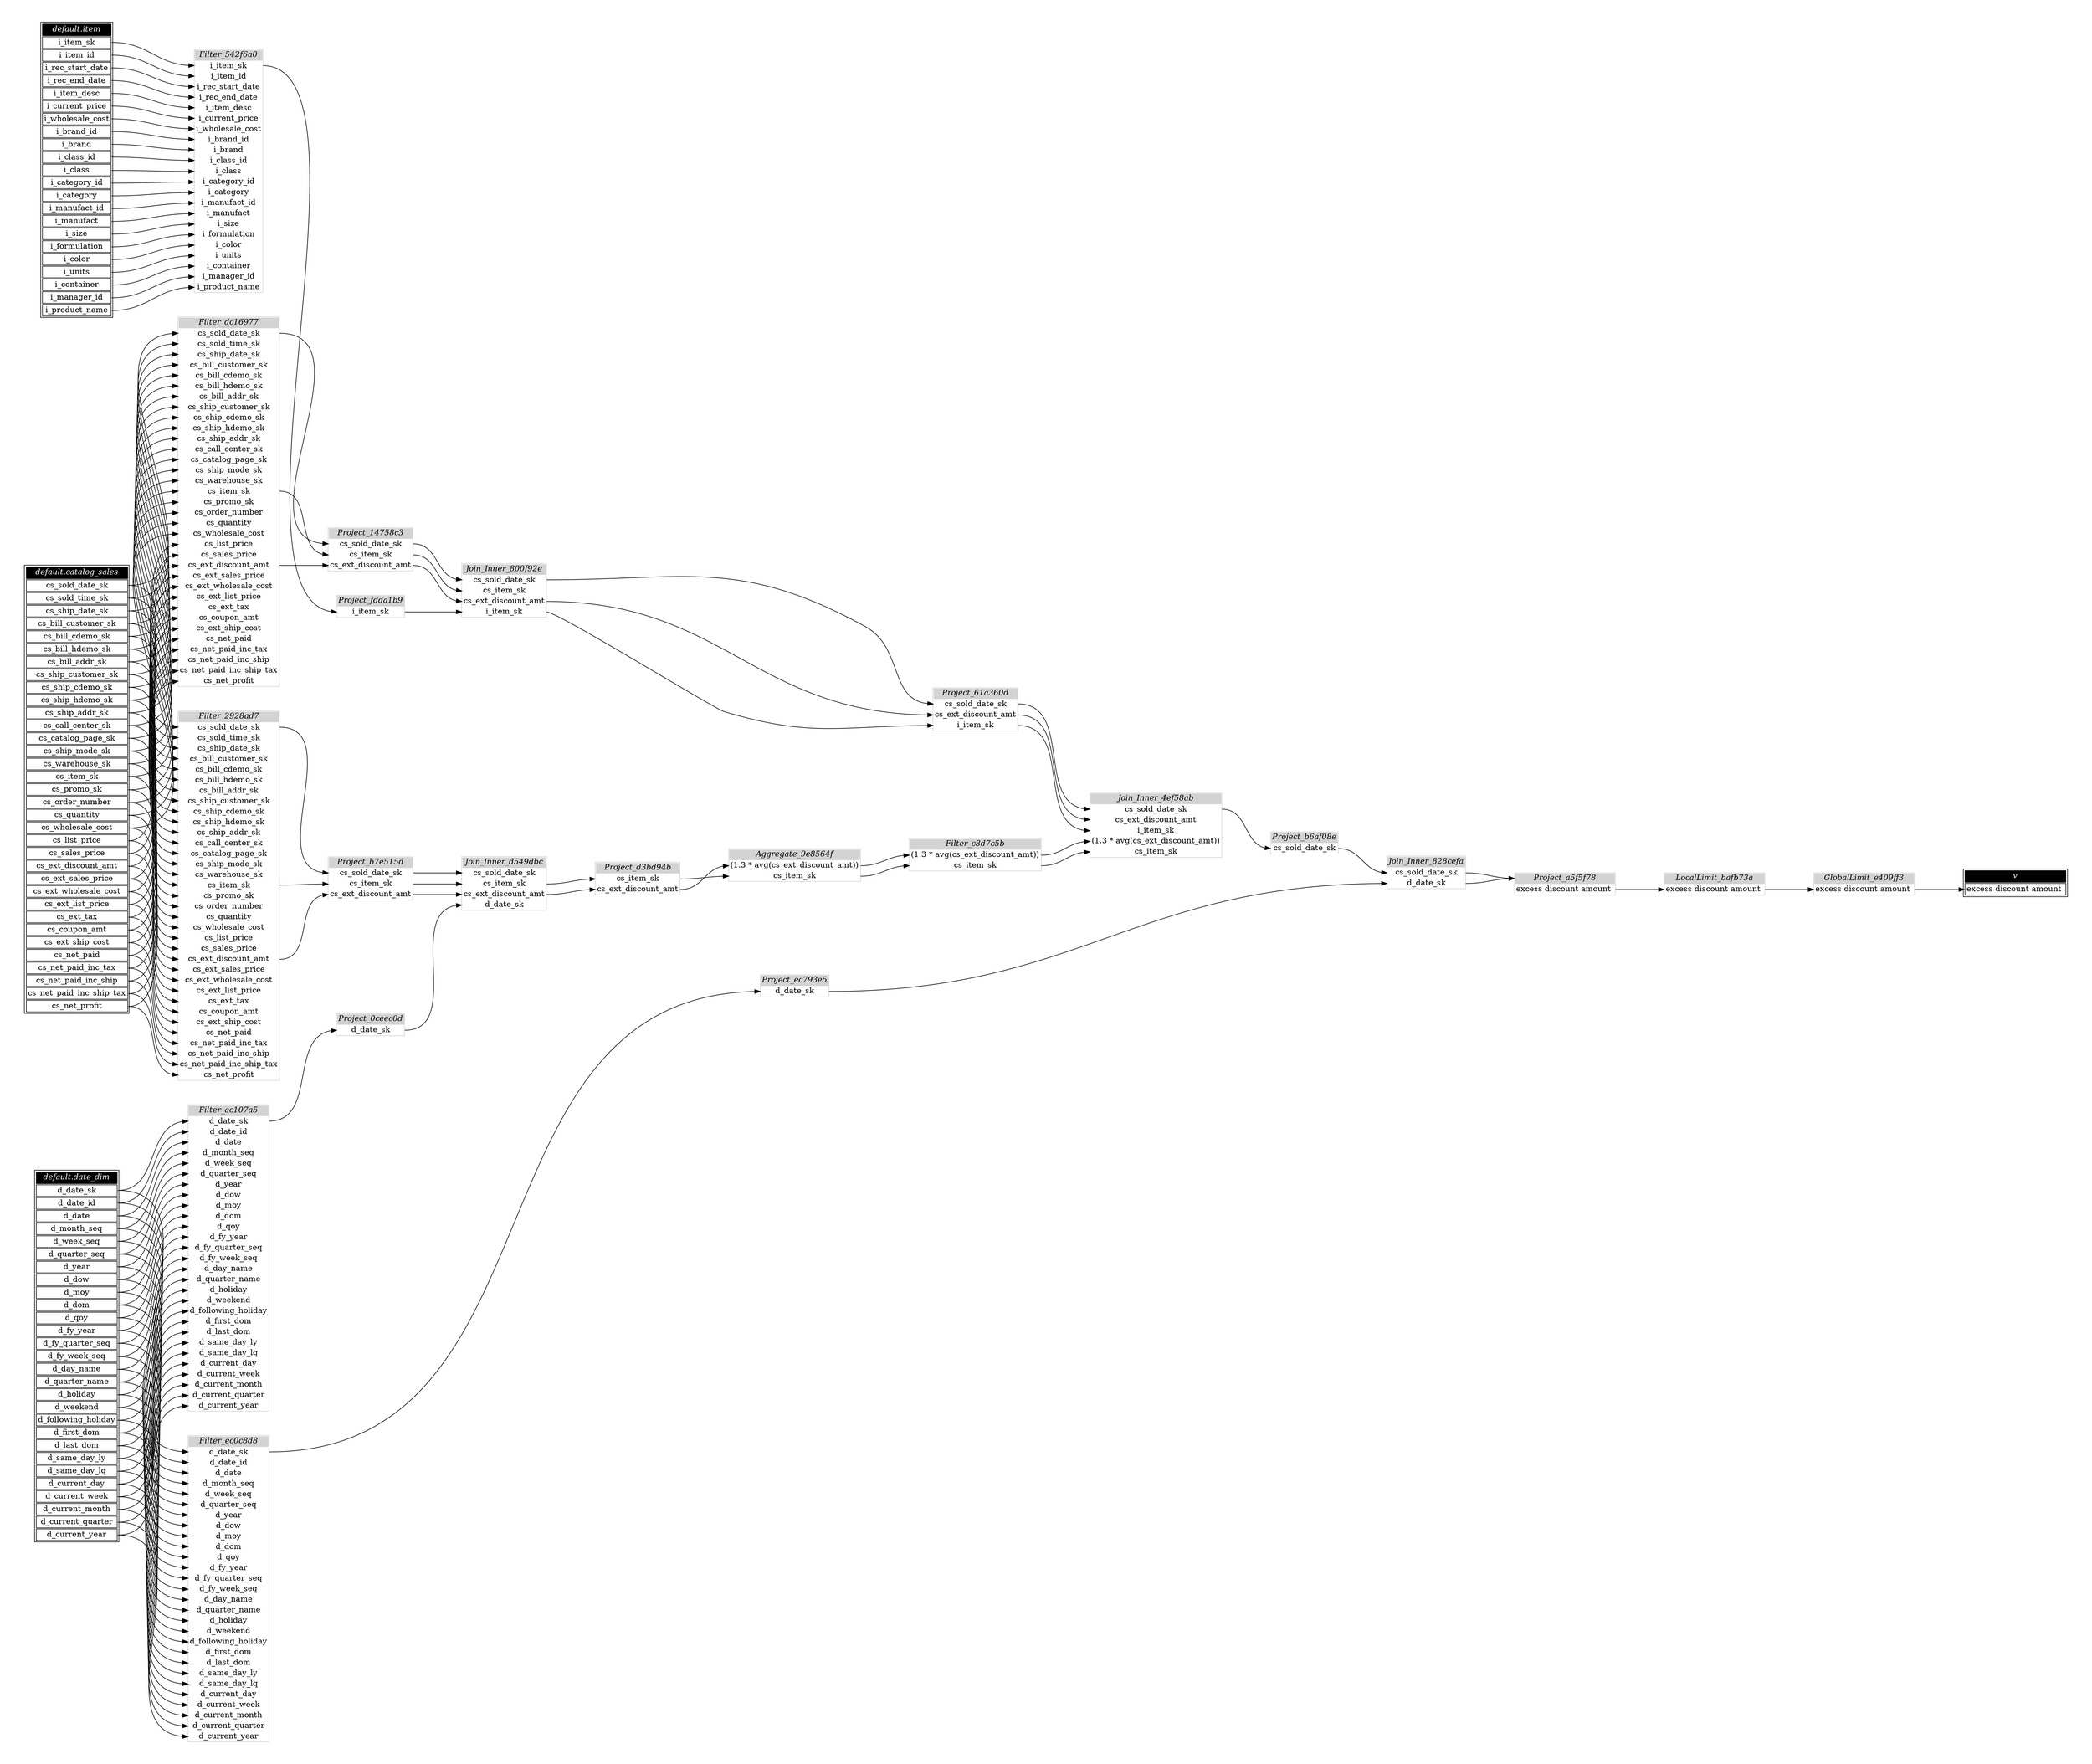 // Automatically generated by TPCDSFlowTestSuite


digraph {
  graph [pad="0.5" nodesep="0.5" ranksep="1" fontname="Helvetica" rankdir=LR];
  node [shape=plaintext]

  
"Aggregate_9e8564f" [label=<
<table color="lightgray" border="1" cellborder="0" cellspacing="0">
  <tr><td bgcolor="lightgray" port="nodeName"><i>Aggregate_9e8564f</i></td></tr>
  <tr><td port="0">(1.3 * avg(cs_ext_discount_amt))</td></tr>
<tr><td port="1">cs_item_sk</td></tr>
</table>>];
     

"Filter_2928ad7" [label=<
<table color="lightgray" border="1" cellborder="0" cellspacing="0">
  <tr><td bgcolor="lightgray" port="nodeName"><i>Filter_2928ad7</i></td></tr>
  <tr><td port="0">cs_sold_date_sk</td></tr>
<tr><td port="1">cs_sold_time_sk</td></tr>
<tr><td port="2">cs_ship_date_sk</td></tr>
<tr><td port="3">cs_bill_customer_sk</td></tr>
<tr><td port="4">cs_bill_cdemo_sk</td></tr>
<tr><td port="5">cs_bill_hdemo_sk</td></tr>
<tr><td port="6">cs_bill_addr_sk</td></tr>
<tr><td port="7">cs_ship_customer_sk</td></tr>
<tr><td port="8">cs_ship_cdemo_sk</td></tr>
<tr><td port="9">cs_ship_hdemo_sk</td></tr>
<tr><td port="10">cs_ship_addr_sk</td></tr>
<tr><td port="11">cs_call_center_sk</td></tr>
<tr><td port="12">cs_catalog_page_sk</td></tr>
<tr><td port="13">cs_ship_mode_sk</td></tr>
<tr><td port="14">cs_warehouse_sk</td></tr>
<tr><td port="15">cs_item_sk</td></tr>
<tr><td port="16">cs_promo_sk</td></tr>
<tr><td port="17">cs_order_number</td></tr>
<tr><td port="18">cs_quantity</td></tr>
<tr><td port="19">cs_wholesale_cost</td></tr>
<tr><td port="20">cs_list_price</td></tr>
<tr><td port="21">cs_sales_price</td></tr>
<tr><td port="22">cs_ext_discount_amt</td></tr>
<tr><td port="23">cs_ext_sales_price</td></tr>
<tr><td port="24">cs_ext_wholesale_cost</td></tr>
<tr><td port="25">cs_ext_list_price</td></tr>
<tr><td port="26">cs_ext_tax</td></tr>
<tr><td port="27">cs_coupon_amt</td></tr>
<tr><td port="28">cs_ext_ship_cost</td></tr>
<tr><td port="29">cs_net_paid</td></tr>
<tr><td port="30">cs_net_paid_inc_tax</td></tr>
<tr><td port="31">cs_net_paid_inc_ship</td></tr>
<tr><td port="32">cs_net_paid_inc_ship_tax</td></tr>
<tr><td port="33">cs_net_profit</td></tr>
</table>>];
     

"Filter_542f6a0" [label=<
<table color="lightgray" border="1" cellborder="0" cellspacing="0">
  <tr><td bgcolor="lightgray" port="nodeName"><i>Filter_542f6a0</i></td></tr>
  <tr><td port="0">i_item_sk</td></tr>
<tr><td port="1">i_item_id</td></tr>
<tr><td port="2">i_rec_start_date</td></tr>
<tr><td port="3">i_rec_end_date</td></tr>
<tr><td port="4">i_item_desc</td></tr>
<tr><td port="5">i_current_price</td></tr>
<tr><td port="6">i_wholesale_cost</td></tr>
<tr><td port="7">i_brand_id</td></tr>
<tr><td port="8">i_brand</td></tr>
<tr><td port="9">i_class_id</td></tr>
<tr><td port="10">i_class</td></tr>
<tr><td port="11">i_category_id</td></tr>
<tr><td port="12">i_category</td></tr>
<tr><td port="13">i_manufact_id</td></tr>
<tr><td port="14">i_manufact</td></tr>
<tr><td port="15">i_size</td></tr>
<tr><td port="16">i_formulation</td></tr>
<tr><td port="17">i_color</td></tr>
<tr><td port="18">i_units</td></tr>
<tr><td port="19">i_container</td></tr>
<tr><td port="20">i_manager_id</td></tr>
<tr><td port="21">i_product_name</td></tr>
</table>>];
     

"Filter_ac107a5" [label=<
<table color="lightgray" border="1" cellborder="0" cellspacing="0">
  <tr><td bgcolor="lightgray" port="nodeName"><i>Filter_ac107a5</i></td></tr>
  <tr><td port="0">d_date_sk</td></tr>
<tr><td port="1">d_date_id</td></tr>
<tr><td port="2">d_date</td></tr>
<tr><td port="3">d_month_seq</td></tr>
<tr><td port="4">d_week_seq</td></tr>
<tr><td port="5">d_quarter_seq</td></tr>
<tr><td port="6">d_year</td></tr>
<tr><td port="7">d_dow</td></tr>
<tr><td port="8">d_moy</td></tr>
<tr><td port="9">d_dom</td></tr>
<tr><td port="10">d_qoy</td></tr>
<tr><td port="11">d_fy_year</td></tr>
<tr><td port="12">d_fy_quarter_seq</td></tr>
<tr><td port="13">d_fy_week_seq</td></tr>
<tr><td port="14">d_day_name</td></tr>
<tr><td port="15">d_quarter_name</td></tr>
<tr><td port="16">d_holiday</td></tr>
<tr><td port="17">d_weekend</td></tr>
<tr><td port="18">d_following_holiday</td></tr>
<tr><td port="19">d_first_dom</td></tr>
<tr><td port="20">d_last_dom</td></tr>
<tr><td port="21">d_same_day_ly</td></tr>
<tr><td port="22">d_same_day_lq</td></tr>
<tr><td port="23">d_current_day</td></tr>
<tr><td port="24">d_current_week</td></tr>
<tr><td port="25">d_current_month</td></tr>
<tr><td port="26">d_current_quarter</td></tr>
<tr><td port="27">d_current_year</td></tr>
</table>>];
     

"Filter_c8d7c5b" [label=<
<table color="lightgray" border="1" cellborder="0" cellspacing="0">
  <tr><td bgcolor="lightgray" port="nodeName"><i>Filter_c8d7c5b</i></td></tr>
  <tr><td port="0">(1.3 * avg(cs_ext_discount_amt))</td></tr>
<tr><td port="1">cs_item_sk</td></tr>
</table>>];
     

"Filter_dc16977" [label=<
<table color="lightgray" border="1" cellborder="0" cellspacing="0">
  <tr><td bgcolor="lightgray" port="nodeName"><i>Filter_dc16977</i></td></tr>
  <tr><td port="0">cs_sold_date_sk</td></tr>
<tr><td port="1">cs_sold_time_sk</td></tr>
<tr><td port="2">cs_ship_date_sk</td></tr>
<tr><td port="3">cs_bill_customer_sk</td></tr>
<tr><td port="4">cs_bill_cdemo_sk</td></tr>
<tr><td port="5">cs_bill_hdemo_sk</td></tr>
<tr><td port="6">cs_bill_addr_sk</td></tr>
<tr><td port="7">cs_ship_customer_sk</td></tr>
<tr><td port="8">cs_ship_cdemo_sk</td></tr>
<tr><td port="9">cs_ship_hdemo_sk</td></tr>
<tr><td port="10">cs_ship_addr_sk</td></tr>
<tr><td port="11">cs_call_center_sk</td></tr>
<tr><td port="12">cs_catalog_page_sk</td></tr>
<tr><td port="13">cs_ship_mode_sk</td></tr>
<tr><td port="14">cs_warehouse_sk</td></tr>
<tr><td port="15">cs_item_sk</td></tr>
<tr><td port="16">cs_promo_sk</td></tr>
<tr><td port="17">cs_order_number</td></tr>
<tr><td port="18">cs_quantity</td></tr>
<tr><td port="19">cs_wholesale_cost</td></tr>
<tr><td port="20">cs_list_price</td></tr>
<tr><td port="21">cs_sales_price</td></tr>
<tr><td port="22">cs_ext_discount_amt</td></tr>
<tr><td port="23">cs_ext_sales_price</td></tr>
<tr><td port="24">cs_ext_wholesale_cost</td></tr>
<tr><td port="25">cs_ext_list_price</td></tr>
<tr><td port="26">cs_ext_tax</td></tr>
<tr><td port="27">cs_coupon_amt</td></tr>
<tr><td port="28">cs_ext_ship_cost</td></tr>
<tr><td port="29">cs_net_paid</td></tr>
<tr><td port="30">cs_net_paid_inc_tax</td></tr>
<tr><td port="31">cs_net_paid_inc_ship</td></tr>
<tr><td port="32">cs_net_paid_inc_ship_tax</td></tr>
<tr><td port="33">cs_net_profit</td></tr>
</table>>];
     

"Filter_ec0c8d8" [label=<
<table color="lightgray" border="1" cellborder="0" cellspacing="0">
  <tr><td bgcolor="lightgray" port="nodeName"><i>Filter_ec0c8d8</i></td></tr>
  <tr><td port="0">d_date_sk</td></tr>
<tr><td port="1">d_date_id</td></tr>
<tr><td port="2">d_date</td></tr>
<tr><td port="3">d_month_seq</td></tr>
<tr><td port="4">d_week_seq</td></tr>
<tr><td port="5">d_quarter_seq</td></tr>
<tr><td port="6">d_year</td></tr>
<tr><td port="7">d_dow</td></tr>
<tr><td port="8">d_moy</td></tr>
<tr><td port="9">d_dom</td></tr>
<tr><td port="10">d_qoy</td></tr>
<tr><td port="11">d_fy_year</td></tr>
<tr><td port="12">d_fy_quarter_seq</td></tr>
<tr><td port="13">d_fy_week_seq</td></tr>
<tr><td port="14">d_day_name</td></tr>
<tr><td port="15">d_quarter_name</td></tr>
<tr><td port="16">d_holiday</td></tr>
<tr><td port="17">d_weekend</td></tr>
<tr><td port="18">d_following_holiday</td></tr>
<tr><td port="19">d_first_dom</td></tr>
<tr><td port="20">d_last_dom</td></tr>
<tr><td port="21">d_same_day_ly</td></tr>
<tr><td port="22">d_same_day_lq</td></tr>
<tr><td port="23">d_current_day</td></tr>
<tr><td port="24">d_current_week</td></tr>
<tr><td port="25">d_current_month</td></tr>
<tr><td port="26">d_current_quarter</td></tr>
<tr><td port="27">d_current_year</td></tr>
</table>>];
     

"GlobalLimit_e409ff3" [label=<
<table color="lightgray" border="1" cellborder="0" cellspacing="0">
  <tr><td bgcolor="lightgray" port="nodeName"><i>GlobalLimit_e409ff3</i></td></tr>
  <tr><td port="0">excess discount amount </td></tr>
</table>>];
     

"Join_Inner_4ef58ab" [label=<
<table color="lightgray" border="1" cellborder="0" cellspacing="0">
  <tr><td bgcolor="lightgray" port="nodeName"><i>Join_Inner_4ef58ab</i></td></tr>
  <tr><td port="0">cs_sold_date_sk</td></tr>
<tr><td port="1">cs_ext_discount_amt</td></tr>
<tr><td port="2">i_item_sk</td></tr>
<tr><td port="3">(1.3 * avg(cs_ext_discount_amt))</td></tr>
<tr><td port="4">cs_item_sk</td></tr>
</table>>];
     

"Join_Inner_800f92e" [label=<
<table color="lightgray" border="1" cellborder="0" cellspacing="0">
  <tr><td bgcolor="lightgray" port="nodeName"><i>Join_Inner_800f92e</i></td></tr>
  <tr><td port="0">cs_sold_date_sk</td></tr>
<tr><td port="1">cs_item_sk</td></tr>
<tr><td port="2">cs_ext_discount_amt</td></tr>
<tr><td port="3">i_item_sk</td></tr>
</table>>];
     

"Join_Inner_828cefa" [label=<
<table color="lightgray" border="1" cellborder="0" cellspacing="0">
  <tr><td bgcolor="lightgray" port="nodeName"><i>Join_Inner_828cefa</i></td></tr>
  <tr><td port="0">cs_sold_date_sk</td></tr>
<tr><td port="1">d_date_sk</td></tr>
</table>>];
     

"Join_Inner_d549dbc" [label=<
<table color="lightgray" border="1" cellborder="0" cellspacing="0">
  <tr><td bgcolor="lightgray" port="nodeName"><i>Join_Inner_d549dbc</i></td></tr>
  <tr><td port="0">cs_sold_date_sk</td></tr>
<tr><td port="1">cs_item_sk</td></tr>
<tr><td port="2">cs_ext_discount_amt</td></tr>
<tr><td port="3">d_date_sk</td></tr>
</table>>];
     

"LocalLimit_bafb73a" [label=<
<table color="lightgray" border="1" cellborder="0" cellspacing="0">
  <tr><td bgcolor="lightgray" port="nodeName"><i>LocalLimit_bafb73a</i></td></tr>
  <tr><td port="0">excess discount amount </td></tr>
</table>>];
     

"Project_0ceec0d" [label=<
<table color="lightgray" border="1" cellborder="0" cellspacing="0">
  <tr><td bgcolor="lightgray" port="nodeName"><i>Project_0ceec0d</i></td></tr>
  <tr><td port="0">d_date_sk</td></tr>
</table>>];
     

"Project_14758c3" [label=<
<table color="lightgray" border="1" cellborder="0" cellspacing="0">
  <tr><td bgcolor="lightgray" port="nodeName"><i>Project_14758c3</i></td></tr>
  <tr><td port="0">cs_sold_date_sk</td></tr>
<tr><td port="1">cs_item_sk</td></tr>
<tr><td port="2">cs_ext_discount_amt</td></tr>
</table>>];
     

"Project_61a360d" [label=<
<table color="lightgray" border="1" cellborder="0" cellspacing="0">
  <tr><td bgcolor="lightgray" port="nodeName"><i>Project_61a360d</i></td></tr>
  <tr><td port="0">cs_sold_date_sk</td></tr>
<tr><td port="1">cs_ext_discount_amt</td></tr>
<tr><td port="2">i_item_sk</td></tr>
</table>>];
     

"Project_a5f5f78" [label=<
<table color="lightgray" border="1" cellborder="0" cellspacing="0">
  <tr><td bgcolor="lightgray" port="nodeName"><i>Project_a5f5f78</i></td></tr>
  <tr><td port="0">excess discount amount </td></tr>
</table>>];
     

"Project_b6af08e" [label=<
<table color="lightgray" border="1" cellborder="0" cellspacing="0">
  <tr><td bgcolor="lightgray" port="nodeName"><i>Project_b6af08e</i></td></tr>
  <tr><td port="0">cs_sold_date_sk</td></tr>
</table>>];
     

"Project_b7e515d" [label=<
<table color="lightgray" border="1" cellborder="0" cellspacing="0">
  <tr><td bgcolor="lightgray" port="nodeName"><i>Project_b7e515d</i></td></tr>
  <tr><td port="0">cs_sold_date_sk</td></tr>
<tr><td port="1">cs_item_sk</td></tr>
<tr><td port="2">cs_ext_discount_amt</td></tr>
</table>>];
     

"Project_d3bd94b" [label=<
<table color="lightgray" border="1" cellborder="0" cellspacing="0">
  <tr><td bgcolor="lightgray" port="nodeName"><i>Project_d3bd94b</i></td></tr>
  <tr><td port="0">cs_item_sk</td></tr>
<tr><td port="1">cs_ext_discount_amt</td></tr>
</table>>];
     

"Project_ec793e5" [label=<
<table color="lightgray" border="1" cellborder="0" cellspacing="0">
  <tr><td bgcolor="lightgray" port="nodeName"><i>Project_ec793e5</i></td></tr>
  <tr><td port="0">d_date_sk</td></tr>
</table>>];
     

"Project_fdda1b9" [label=<
<table color="lightgray" border="1" cellborder="0" cellspacing="0">
  <tr><td bgcolor="lightgray" port="nodeName"><i>Project_fdda1b9</i></td></tr>
  <tr><td port="0">i_item_sk</td></tr>
</table>>];
     

"default.catalog_sales" [color="black" label=<
<table>
  <tr><td bgcolor="black" port="nodeName"><i><font color="white">default.catalog_sales</font></i></td></tr>
  <tr><td port="0">cs_sold_date_sk</td></tr>
<tr><td port="1">cs_sold_time_sk</td></tr>
<tr><td port="2">cs_ship_date_sk</td></tr>
<tr><td port="3">cs_bill_customer_sk</td></tr>
<tr><td port="4">cs_bill_cdemo_sk</td></tr>
<tr><td port="5">cs_bill_hdemo_sk</td></tr>
<tr><td port="6">cs_bill_addr_sk</td></tr>
<tr><td port="7">cs_ship_customer_sk</td></tr>
<tr><td port="8">cs_ship_cdemo_sk</td></tr>
<tr><td port="9">cs_ship_hdemo_sk</td></tr>
<tr><td port="10">cs_ship_addr_sk</td></tr>
<tr><td port="11">cs_call_center_sk</td></tr>
<tr><td port="12">cs_catalog_page_sk</td></tr>
<tr><td port="13">cs_ship_mode_sk</td></tr>
<tr><td port="14">cs_warehouse_sk</td></tr>
<tr><td port="15">cs_item_sk</td></tr>
<tr><td port="16">cs_promo_sk</td></tr>
<tr><td port="17">cs_order_number</td></tr>
<tr><td port="18">cs_quantity</td></tr>
<tr><td port="19">cs_wholesale_cost</td></tr>
<tr><td port="20">cs_list_price</td></tr>
<tr><td port="21">cs_sales_price</td></tr>
<tr><td port="22">cs_ext_discount_amt</td></tr>
<tr><td port="23">cs_ext_sales_price</td></tr>
<tr><td port="24">cs_ext_wholesale_cost</td></tr>
<tr><td port="25">cs_ext_list_price</td></tr>
<tr><td port="26">cs_ext_tax</td></tr>
<tr><td port="27">cs_coupon_amt</td></tr>
<tr><td port="28">cs_ext_ship_cost</td></tr>
<tr><td port="29">cs_net_paid</td></tr>
<tr><td port="30">cs_net_paid_inc_tax</td></tr>
<tr><td port="31">cs_net_paid_inc_ship</td></tr>
<tr><td port="32">cs_net_paid_inc_ship_tax</td></tr>
<tr><td port="33">cs_net_profit</td></tr>
</table>>];
     

"default.date_dim" [color="black" label=<
<table>
  <tr><td bgcolor="black" port="nodeName"><i><font color="white">default.date_dim</font></i></td></tr>
  <tr><td port="0">d_date_sk</td></tr>
<tr><td port="1">d_date_id</td></tr>
<tr><td port="2">d_date</td></tr>
<tr><td port="3">d_month_seq</td></tr>
<tr><td port="4">d_week_seq</td></tr>
<tr><td port="5">d_quarter_seq</td></tr>
<tr><td port="6">d_year</td></tr>
<tr><td port="7">d_dow</td></tr>
<tr><td port="8">d_moy</td></tr>
<tr><td port="9">d_dom</td></tr>
<tr><td port="10">d_qoy</td></tr>
<tr><td port="11">d_fy_year</td></tr>
<tr><td port="12">d_fy_quarter_seq</td></tr>
<tr><td port="13">d_fy_week_seq</td></tr>
<tr><td port="14">d_day_name</td></tr>
<tr><td port="15">d_quarter_name</td></tr>
<tr><td port="16">d_holiday</td></tr>
<tr><td port="17">d_weekend</td></tr>
<tr><td port="18">d_following_holiday</td></tr>
<tr><td port="19">d_first_dom</td></tr>
<tr><td port="20">d_last_dom</td></tr>
<tr><td port="21">d_same_day_ly</td></tr>
<tr><td port="22">d_same_day_lq</td></tr>
<tr><td port="23">d_current_day</td></tr>
<tr><td port="24">d_current_week</td></tr>
<tr><td port="25">d_current_month</td></tr>
<tr><td port="26">d_current_quarter</td></tr>
<tr><td port="27">d_current_year</td></tr>
</table>>];
     

"default.item" [color="black" label=<
<table>
  <tr><td bgcolor="black" port="nodeName"><i><font color="white">default.item</font></i></td></tr>
  <tr><td port="0">i_item_sk</td></tr>
<tr><td port="1">i_item_id</td></tr>
<tr><td port="2">i_rec_start_date</td></tr>
<tr><td port="3">i_rec_end_date</td></tr>
<tr><td port="4">i_item_desc</td></tr>
<tr><td port="5">i_current_price</td></tr>
<tr><td port="6">i_wholesale_cost</td></tr>
<tr><td port="7">i_brand_id</td></tr>
<tr><td port="8">i_brand</td></tr>
<tr><td port="9">i_class_id</td></tr>
<tr><td port="10">i_class</td></tr>
<tr><td port="11">i_category_id</td></tr>
<tr><td port="12">i_category</td></tr>
<tr><td port="13">i_manufact_id</td></tr>
<tr><td port="14">i_manufact</td></tr>
<tr><td port="15">i_size</td></tr>
<tr><td port="16">i_formulation</td></tr>
<tr><td port="17">i_color</td></tr>
<tr><td port="18">i_units</td></tr>
<tr><td port="19">i_container</td></tr>
<tr><td port="20">i_manager_id</td></tr>
<tr><td port="21">i_product_name</td></tr>
</table>>];
     

"v" [color="black" label=<
<table>
  <tr><td bgcolor="black" port="nodeName"><i><font color="white">v</font></i></td></tr>
  <tr><td port="0">excess discount amount </td></tr>
</table>>];
     
  "Aggregate_9e8564f":0 -> "Filter_c8d7c5b":0;
"Aggregate_9e8564f":1 -> "Filter_c8d7c5b":1;
"Filter_2928ad7":0 -> "Project_b7e515d":0;
"Filter_2928ad7":15 -> "Project_b7e515d":1;
"Filter_2928ad7":22 -> "Project_b7e515d":2;
"Filter_542f6a0":0 -> "Project_fdda1b9":0;
"Filter_ac107a5":0 -> "Project_0ceec0d":0;
"Filter_c8d7c5b":0 -> "Join_Inner_4ef58ab":3;
"Filter_c8d7c5b":1 -> "Join_Inner_4ef58ab":4;
"Filter_dc16977":0 -> "Project_14758c3":0;
"Filter_dc16977":15 -> "Project_14758c3":1;
"Filter_dc16977":22 -> "Project_14758c3":2;
"Filter_ec0c8d8":0 -> "Project_ec793e5":0;
"GlobalLimit_e409ff3":0 -> "v":0;
"Join_Inner_4ef58ab":0 -> "Project_b6af08e":0;
"Join_Inner_800f92e":0 -> "Project_61a360d":0;
"Join_Inner_800f92e":2 -> "Project_61a360d":1;
"Join_Inner_800f92e":3 -> "Project_61a360d":2;
"Join_Inner_828cefa":0 -> "Project_a5f5f78":nodeName;
"Join_Inner_828cefa":1 -> "Project_a5f5f78":nodeName;
"Join_Inner_d549dbc":1 -> "Project_d3bd94b":0;
"Join_Inner_d549dbc":2 -> "Project_d3bd94b":1;
"LocalLimit_bafb73a":0 -> "GlobalLimit_e409ff3":0;
"Project_0ceec0d":0 -> "Join_Inner_d549dbc":3;
"Project_14758c3":0 -> "Join_Inner_800f92e":0;
"Project_14758c3":1 -> "Join_Inner_800f92e":1;
"Project_14758c3":2 -> "Join_Inner_800f92e":2;
"Project_61a360d":0 -> "Join_Inner_4ef58ab":0;
"Project_61a360d":1 -> "Join_Inner_4ef58ab":1;
"Project_61a360d":2 -> "Join_Inner_4ef58ab":2;
"Project_a5f5f78":0 -> "LocalLimit_bafb73a":0;
"Project_b6af08e":0 -> "Join_Inner_828cefa":0;
"Project_b7e515d":0 -> "Join_Inner_d549dbc":0;
"Project_b7e515d":1 -> "Join_Inner_d549dbc":1;
"Project_b7e515d":2 -> "Join_Inner_d549dbc":2;
"Project_d3bd94b":0 -> "Aggregate_9e8564f":1;
"Project_d3bd94b":1 -> "Aggregate_9e8564f":0;
"Project_ec793e5":0 -> "Join_Inner_828cefa":1;
"Project_fdda1b9":0 -> "Join_Inner_800f92e":3;
"default.catalog_sales":0 -> "Filter_2928ad7":0;
"default.catalog_sales":0 -> "Filter_dc16977":0;
"default.catalog_sales":1 -> "Filter_2928ad7":1;
"default.catalog_sales":1 -> "Filter_dc16977":1;
"default.catalog_sales":10 -> "Filter_2928ad7":10;
"default.catalog_sales":10 -> "Filter_dc16977":10;
"default.catalog_sales":11 -> "Filter_2928ad7":11;
"default.catalog_sales":11 -> "Filter_dc16977":11;
"default.catalog_sales":12 -> "Filter_2928ad7":12;
"default.catalog_sales":12 -> "Filter_dc16977":12;
"default.catalog_sales":13 -> "Filter_2928ad7":13;
"default.catalog_sales":13 -> "Filter_dc16977":13;
"default.catalog_sales":14 -> "Filter_2928ad7":14;
"default.catalog_sales":14 -> "Filter_dc16977":14;
"default.catalog_sales":15 -> "Filter_2928ad7":15;
"default.catalog_sales":15 -> "Filter_dc16977":15;
"default.catalog_sales":16 -> "Filter_2928ad7":16;
"default.catalog_sales":16 -> "Filter_dc16977":16;
"default.catalog_sales":17 -> "Filter_2928ad7":17;
"default.catalog_sales":17 -> "Filter_dc16977":17;
"default.catalog_sales":18 -> "Filter_2928ad7":18;
"default.catalog_sales":18 -> "Filter_dc16977":18;
"default.catalog_sales":19 -> "Filter_2928ad7":19;
"default.catalog_sales":19 -> "Filter_dc16977":19;
"default.catalog_sales":2 -> "Filter_2928ad7":2;
"default.catalog_sales":2 -> "Filter_dc16977":2;
"default.catalog_sales":20 -> "Filter_2928ad7":20;
"default.catalog_sales":20 -> "Filter_dc16977":20;
"default.catalog_sales":21 -> "Filter_2928ad7":21;
"default.catalog_sales":21 -> "Filter_dc16977":21;
"default.catalog_sales":22 -> "Filter_2928ad7":22;
"default.catalog_sales":22 -> "Filter_dc16977":22;
"default.catalog_sales":23 -> "Filter_2928ad7":23;
"default.catalog_sales":23 -> "Filter_dc16977":23;
"default.catalog_sales":24 -> "Filter_2928ad7":24;
"default.catalog_sales":24 -> "Filter_dc16977":24;
"default.catalog_sales":25 -> "Filter_2928ad7":25;
"default.catalog_sales":25 -> "Filter_dc16977":25;
"default.catalog_sales":26 -> "Filter_2928ad7":26;
"default.catalog_sales":26 -> "Filter_dc16977":26;
"default.catalog_sales":27 -> "Filter_2928ad7":27;
"default.catalog_sales":27 -> "Filter_dc16977":27;
"default.catalog_sales":28 -> "Filter_2928ad7":28;
"default.catalog_sales":28 -> "Filter_dc16977":28;
"default.catalog_sales":29 -> "Filter_2928ad7":29;
"default.catalog_sales":29 -> "Filter_dc16977":29;
"default.catalog_sales":3 -> "Filter_2928ad7":3;
"default.catalog_sales":3 -> "Filter_dc16977":3;
"default.catalog_sales":30 -> "Filter_2928ad7":30;
"default.catalog_sales":30 -> "Filter_dc16977":30;
"default.catalog_sales":31 -> "Filter_2928ad7":31;
"default.catalog_sales":31 -> "Filter_dc16977":31;
"default.catalog_sales":32 -> "Filter_2928ad7":32;
"default.catalog_sales":32 -> "Filter_dc16977":32;
"default.catalog_sales":33 -> "Filter_2928ad7":33;
"default.catalog_sales":33 -> "Filter_dc16977":33;
"default.catalog_sales":4 -> "Filter_2928ad7":4;
"default.catalog_sales":4 -> "Filter_dc16977":4;
"default.catalog_sales":5 -> "Filter_2928ad7":5;
"default.catalog_sales":5 -> "Filter_dc16977":5;
"default.catalog_sales":6 -> "Filter_2928ad7":6;
"default.catalog_sales":6 -> "Filter_dc16977":6;
"default.catalog_sales":7 -> "Filter_2928ad7":7;
"default.catalog_sales":7 -> "Filter_dc16977":7;
"default.catalog_sales":8 -> "Filter_2928ad7":8;
"default.catalog_sales":8 -> "Filter_dc16977":8;
"default.catalog_sales":9 -> "Filter_2928ad7":9;
"default.catalog_sales":9 -> "Filter_dc16977":9;
"default.date_dim":0 -> "Filter_ac107a5":0;
"default.date_dim":0 -> "Filter_ec0c8d8":0;
"default.date_dim":1 -> "Filter_ac107a5":1;
"default.date_dim":1 -> "Filter_ec0c8d8":1;
"default.date_dim":10 -> "Filter_ac107a5":10;
"default.date_dim":10 -> "Filter_ec0c8d8":10;
"default.date_dim":11 -> "Filter_ac107a5":11;
"default.date_dim":11 -> "Filter_ec0c8d8":11;
"default.date_dim":12 -> "Filter_ac107a5":12;
"default.date_dim":12 -> "Filter_ec0c8d8":12;
"default.date_dim":13 -> "Filter_ac107a5":13;
"default.date_dim":13 -> "Filter_ec0c8d8":13;
"default.date_dim":14 -> "Filter_ac107a5":14;
"default.date_dim":14 -> "Filter_ec0c8d8":14;
"default.date_dim":15 -> "Filter_ac107a5":15;
"default.date_dim":15 -> "Filter_ec0c8d8":15;
"default.date_dim":16 -> "Filter_ac107a5":16;
"default.date_dim":16 -> "Filter_ec0c8d8":16;
"default.date_dim":17 -> "Filter_ac107a5":17;
"default.date_dim":17 -> "Filter_ec0c8d8":17;
"default.date_dim":18 -> "Filter_ac107a5":18;
"default.date_dim":18 -> "Filter_ec0c8d8":18;
"default.date_dim":19 -> "Filter_ac107a5":19;
"default.date_dim":19 -> "Filter_ec0c8d8":19;
"default.date_dim":2 -> "Filter_ac107a5":2;
"default.date_dim":2 -> "Filter_ec0c8d8":2;
"default.date_dim":20 -> "Filter_ac107a5":20;
"default.date_dim":20 -> "Filter_ec0c8d8":20;
"default.date_dim":21 -> "Filter_ac107a5":21;
"default.date_dim":21 -> "Filter_ec0c8d8":21;
"default.date_dim":22 -> "Filter_ac107a5":22;
"default.date_dim":22 -> "Filter_ec0c8d8":22;
"default.date_dim":23 -> "Filter_ac107a5":23;
"default.date_dim":23 -> "Filter_ec0c8d8":23;
"default.date_dim":24 -> "Filter_ac107a5":24;
"default.date_dim":24 -> "Filter_ec0c8d8":24;
"default.date_dim":25 -> "Filter_ac107a5":25;
"default.date_dim":25 -> "Filter_ec0c8d8":25;
"default.date_dim":26 -> "Filter_ac107a5":26;
"default.date_dim":26 -> "Filter_ec0c8d8":26;
"default.date_dim":27 -> "Filter_ac107a5":27;
"default.date_dim":27 -> "Filter_ec0c8d8":27;
"default.date_dim":3 -> "Filter_ac107a5":3;
"default.date_dim":3 -> "Filter_ec0c8d8":3;
"default.date_dim":4 -> "Filter_ac107a5":4;
"default.date_dim":4 -> "Filter_ec0c8d8":4;
"default.date_dim":5 -> "Filter_ac107a5":5;
"default.date_dim":5 -> "Filter_ec0c8d8":5;
"default.date_dim":6 -> "Filter_ac107a5":6;
"default.date_dim":6 -> "Filter_ec0c8d8":6;
"default.date_dim":7 -> "Filter_ac107a5":7;
"default.date_dim":7 -> "Filter_ec0c8d8":7;
"default.date_dim":8 -> "Filter_ac107a5":8;
"default.date_dim":8 -> "Filter_ec0c8d8":8;
"default.date_dim":9 -> "Filter_ac107a5":9;
"default.date_dim":9 -> "Filter_ec0c8d8":9;
"default.item":0 -> "Filter_542f6a0":0;
"default.item":1 -> "Filter_542f6a0":1;
"default.item":10 -> "Filter_542f6a0":10;
"default.item":11 -> "Filter_542f6a0":11;
"default.item":12 -> "Filter_542f6a0":12;
"default.item":13 -> "Filter_542f6a0":13;
"default.item":14 -> "Filter_542f6a0":14;
"default.item":15 -> "Filter_542f6a0":15;
"default.item":16 -> "Filter_542f6a0":16;
"default.item":17 -> "Filter_542f6a0":17;
"default.item":18 -> "Filter_542f6a0":18;
"default.item":19 -> "Filter_542f6a0":19;
"default.item":2 -> "Filter_542f6a0":2;
"default.item":20 -> "Filter_542f6a0":20;
"default.item":21 -> "Filter_542f6a0":21;
"default.item":3 -> "Filter_542f6a0":3;
"default.item":4 -> "Filter_542f6a0":4;
"default.item":5 -> "Filter_542f6a0":5;
"default.item":6 -> "Filter_542f6a0":6;
"default.item":7 -> "Filter_542f6a0":7;
"default.item":8 -> "Filter_542f6a0":8;
"default.item":9 -> "Filter_542f6a0":9;
}
       